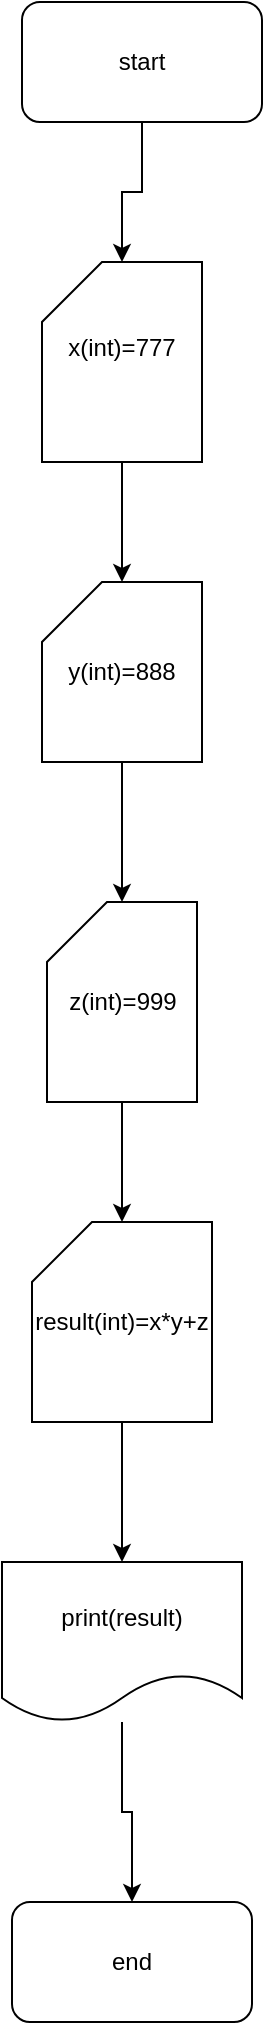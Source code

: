 <mxfile version="24.7.8">
  <diagram name="‫עמוד-1‬" id="gDT18coDBRtf98s9c9KA">
    <mxGraphModel dx="880" dy="468" grid="1" gridSize="10" guides="1" tooltips="1" connect="1" arrows="1" fold="1" page="1" pageScale="1" pageWidth="827" pageHeight="1169" math="0" shadow="0">
      <root>
        <mxCell id="0" />
        <mxCell id="1" parent="0" />
        <mxCell id="ow1TeOn4jAKtZlsWJLnr-1" value="" style="edgeStyle=orthogonalEdgeStyle;rounded=0;orthogonalLoop=1;jettySize=auto;html=1;" edge="1" parent="1" source="ow1TeOn4jAKtZlsWJLnr-2" target="ow1TeOn4jAKtZlsWJLnr-5">
          <mxGeometry relative="1" as="geometry" />
        </mxCell>
        <mxCell id="ow1TeOn4jAKtZlsWJLnr-2" value="start" style="rounded=1;whiteSpace=wrap;html=1;" vertex="1" parent="1">
          <mxGeometry x="150" y="100" width="120" height="60" as="geometry" />
        </mxCell>
        <mxCell id="ow1TeOn4jAKtZlsWJLnr-3" value="end" style="rounded=1;whiteSpace=wrap;html=1;" vertex="1" parent="1">
          <mxGeometry x="145" y="1050" width="120" height="60" as="geometry" />
        </mxCell>
        <mxCell id="ow1TeOn4jAKtZlsWJLnr-15" value="" style="edgeStyle=orthogonalEdgeStyle;rounded=0;orthogonalLoop=1;jettySize=auto;html=1;" edge="1" parent="1" source="ow1TeOn4jAKtZlsWJLnr-5" target="ow1TeOn4jAKtZlsWJLnr-12">
          <mxGeometry relative="1" as="geometry" />
        </mxCell>
        <mxCell id="ow1TeOn4jAKtZlsWJLnr-5" value="x(int)=777&lt;div&gt;&lt;br/&gt;&lt;/div&gt;" style="shape=card;whiteSpace=wrap;html=1;" vertex="1" parent="1">
          <mxGeometry x="160" y="230" width="80" height="100" as="geometry" />
        </mxCell>
        <mxCell id="ow1TeOn4jAKtZlsWJLnr-16" value="" style="edgeStyle=orthogonalEdgeStyle;rounded=0;orthogonalLoop=1;jettySize=auto;html=1;" edge="1" parent="1" source="ow1TeOn4jAKtZlsWJLnr-12" target="ow1TeOn4jAKtZlsWJLnr-14">
          <mxGeometry relative="1" as="geometry" />
        </mxCell>
        <mxCell id="ow1TeOn4jAKtZlsWJLnr-12" value="y(int)=888" style="shape=card;whiteSpace=wrap;html=1;" vertex="1" parent="1">
          <mxGeometry x="160" y="390" width="80" height="90" as="geometry" />
        </mxCell>
        <mxCell id="ow1TeOn4jAKtZlsWJLnr-19" value="" style="edgeStyle=orthogonalEdgeStyle;rounded=0;orthogonalLoop=1;jettySize=auto;html=1;" edge="1" parent="1" source="ow1TeOn4jAKtZlsWJLnr-14" target="ow1TeOn4jAKtZlsWJLnr-17">
          <mxGeometry relative="1" as="geometry" />
        </mxCell>
        <mxCell id="ow1TeOn4jAKtZlsWJLnr-14" value="z(int)=999" style="shape=card;whiteSpace=wrap;html=1;" vertex="1" parent="1">
          <mxGeometry x="162.5" y="550" width="75" height="100" as="geometry" />
        </mxCell>
        <mxCell id="ow1TeOn4jAKtZlsWJLnr-20" value="" style="edgeStyle=orthogonalEdgeStyle;rounded=0;orthogonalLoop=1;jettySize=auto;html=1;" edge="1" parent="1" source="ow1TeOn4jAKtZlsWJLnr-17" target="ow1TeOn4jAKtZlsWJLnr-18">
          <mxGeometry relative="1" as="geometry" />
        </mxCell>
        <mxCell id="ow1TeOn4jAKtZlsWJLnr-17" value="result(int)=x*y+z" style="shape=card;whiteSpace=wrap;html=1;" vertex="1" parent="1">
          <mxGeometry x="155" y="710" width="90" height="100" as="geometry" />
        </mxCell>
        <mxCell id="ow1TeOn4jAKtZlsWJLnr-21" value="" style="edgeStyle=orthogonalEdgeStyle;rounded=0;orthogonalLoop=1;jettySize=auto;html=1;" edge="1" parent="1" source="ow1TeOn4jAKtZlsWJLnr-18" target="ow1TeOn4jAKtZlsWJLnr-3">
          <mxGeometry relative="1" as="geometry" />
        </mxCell>
        <mxCell id="ow1TeOn4jAKtZlsWJLnr-18" value="print(result)" style="shape=document;whiteSpace=wrap;html=1;boundedLbl=1;" vertex="1" parent="1">
          <mxGeometry x="140" y="880" width="120" height="80" as="geometry" />
        </mxCell>
      </root>
    </mxGraphModel>
  </diagram>
</mxfile>
